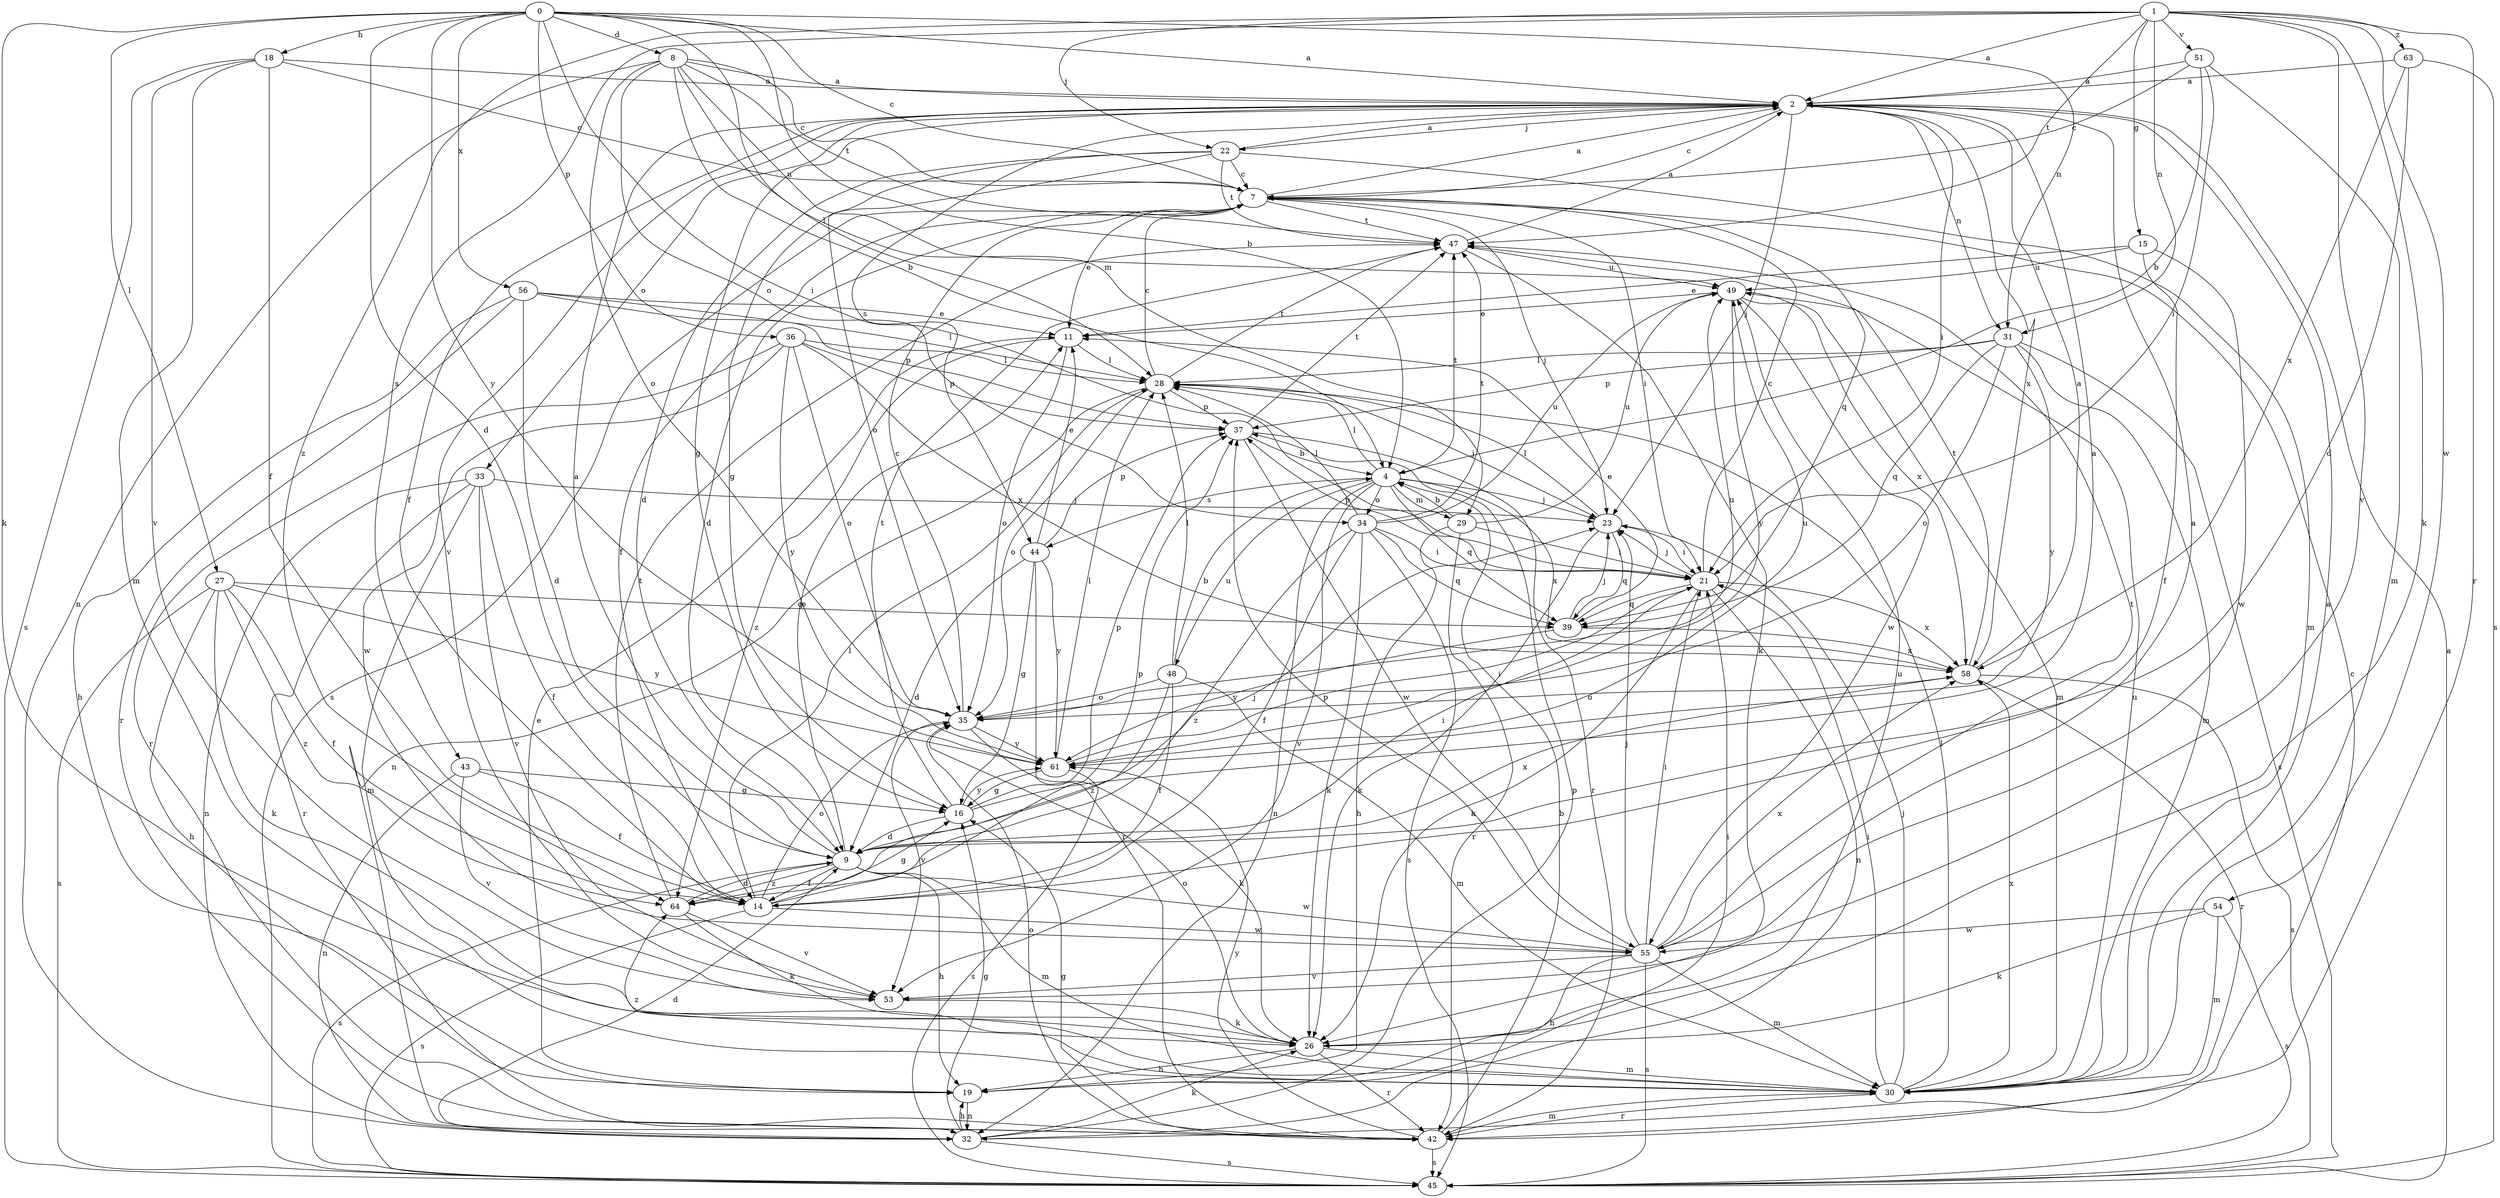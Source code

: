 strict digraph  {
0;
1;
2;
4;
7;
8;
9;
11;
14;
15;
16;
18;
19;
21;
22;
23;
26;
27;
28;
29;
30;
31;
32;
33;
34;
35;
36;
37;
39;
42;
43;
44;
45;
47;
48;
49;
51;
53;
54;
55;
56;
58;
61;
63;
64;
0 -> 2  [label=a];
0 -> 4  [label=b];
0 -> 7  [label=c];
0 -> 8  [label=d];
0 -> 9  [label=d];
0 -> 18  [label=h];
0 -> 21  [label=i];
0 -> 26  [label=k];
0 -> 27  [label=l];
0 -> 29  [label=m];
0 -> 31  [label=n];
0 -> 36  [label=p];
0 -> 56  [label=x];
0 -> 61  [label=y];
1 -> 2  [label=a];
1 -> 15  [label=g];
1 -> 22  [label=j];
1 -> 26  [label=k];
1 -> 31  [label=n];
1 -> 42  [label=r];
1 -> 43  [label=s];
1 -> 47  [label=t];
1 -> 51  [label=v];
1 -> 53  [label=v];
1 -> 54  [label=w];
1 -> 63  [label=z];
1 -> 64  [label=z];
2 -> 7  [label=c];
2 -> 14  [label=f];
2 -> 16  [label=g];
2 -> 21  [label=i];
2 -> 22  [label=j];
2 -> 23  [label=j];
2 -> 31  [label=n];
2 -> 33  [label=o];
2 -> 44  [label=s];
2 -> 53  [label=v];
2 -> 58  [label=x];
4 -> 23  [label=j];
4 -> 28  [label=l];
4 -> 29  [label=m];
4 -> 32  [label=n];
4 -> 34  [label=o];
4 -> 39  [label=q];
4 -> 44  [label=s];
4 -> 47  [label=t];
4 -> 48  [label=u];
4 -> 53  [label=v];
4 -> 58  [label=x];
7 -> 2  [label=a];
7 -> 9  [label=d];
7 -> 11  [label=e];
7 -> 14  [label=f];
7 -> 21  [label=i];
7 -> 23  [label=j];
7 -> 39  [label=q];
7 -> 45  [label=s];
7 -> 47  [label=t];
8 -> 2  [label=a];
8 -> 4  [label=b];
8 -> 7  [label=c];
8 -> 28  [label=l];
8 -> 32  [label=n];
8 -> 34  [label=o];
8 -> 35  [label=o];
8 -> 47  [label=t];
8 -> 49  [label=u];
9 -> 2  [label=a];
9 -> 11  [label=e];
9 -> 14  [label=f];
9 -> 19  [label=h];
9 -> 21  [label=i];
9 -> 23  [label=j];
9 -> 30  [label=m];
9 -> 45  [label=s];
9 -> 55  [label=w];
9 -> 58  [label=x];
9 -> 64  [label=z];
11 -> 28  [label=l];
11 -> 35  [label=o];
11 -> 64  [label=z];
14 -> 16  [label=g];
14 -> 28  [label=l];
14 -> 35  [label=o];
14 -> 37  [label=p];
14 -> 45  [label=s];
14 -> 55  [label=w];
15 -> 11  [label=e];
15 -> 14  [label=f];
15 -> 49  [label=u];
15 -> 55  [label=w];
16 -> 2  [label=a];
16 -> 9  [label=d];
16 -> 37  [label=p];
16 -> 47  [label=t];
16 -> 61  [label=y];
18 -> 2  [label=a];
18 -> 7  [label=c];
18 -> 14  [label=f];
18 -> 30  [label=m];
18 -> 45  [label=s];
18 -> 53  [label=v];
19 -> 11  [label=e];
19 -> 21  [label=i];
19 -> 32  [label=n];
21 -> 7  [label=c];
21 -> 23  [label=j];
21 -> 26  [label=k];
21 -> 32  [label=n];
21 -> 37  [label=p];
21 -> 39  [label=q];
21 -> 58  [label=x];
22 -> 2  [label=a];
22 -> 7  [label=c];
22 -> 9  [label=d];
22 -> 16  [label=g];
22 -> 30  [label=m];
22 -> 35  [label=o];
22 -> 47  [label=t];
23 -> 21  [label=i];
23 -> 26  [label=k];
23 -> 28  [label=l];
23 -> 39  [label=q];
26 -> 19  [label=h];
26 -> 30  [label=m];
26 -> 35  [label=o];
26 -> 42  [label=r];
26 -> 49  [label=u];
27 -> 14  [label=f];
27 -> 19  [label=h];
27 -> 26  [label=k];
27 -> 39  [label=q];
27 -> 45  [label=s];
27 -> 61  [label=y];
27 -> 64  [label=z];
28 -> 7  [label=c];
28 -> 23  [label=j];
28 -> 32  [label=n];
28 -> 35  [label=o];
28 -> 37  [label=p];
28 -> 47  [label=t];
29 -> 4  [label=b];
29 -> 19  [label=h];
29 -> 21  [label=i];
29 -> 42  [label=r];
29 -> 49  [label=u];
30 -> 2  [label=a];
30 -> 21  [label=i];
30 -> 23  [label=j];
30 -> 28  [label=l];
30 -> 42  [label=r];
30 -> 49  [label=u];
30 -> 58  [label=x];
30 -> 64  [label=z];
31 -> 28  [label=l];
31 -> 30  [label=m];
31 -> 35  [label=o];
31 -> 37  [label=p];
31 -> 39  [label=q];
31 -> 45  [label=s];
31 -> 61  [label=y];
32 -> 7  [label=c];
32 -> 9  [label=d];
32 -> 16  [label=g];
32 -> 19  [label=h];
32 -> 26  [label=k];
32 -> 37  [label=p];
32 -> 45  [label=s];
33 -> 14  [label=f];
33 -> 23  [label=j];
33 -> 30  [label=m];
33 -> 32  [label=n];
33 -> 42  [label=r];
33 -> 53  [label=v];
34 -> 14  [label=f];
34 -> 21  [label=i];
34 -> 26  [label=k];
34 -> 28  [label=l];
34 -> 39  [label=q];
34 -> 45  [label=s];
34 -> 47  [label=t];
34 -> 49  [label=u];
34 -> 64  [label=z];
35 -> 7  [label=c];
35 -> 26  [label=k];
35 -> 49  [label=u];
35 -> 53  [label=v];
35 -> 61  [label=y];
36 -> 28  [label=l];
36 -> 35  [label=o];
36 -> 37  [label=p];
36 -> 42  [label=r];
36 -> 55  [label=w];
36 -> 58  [label=x];
36 -> 61  [label=y];
37 -> 4  [label=b];
37 -> 42  [label=r];
37 -> 47  [label=t];
37 -> 55  [label=w];
39 -> 11  [label=e];
39 -> 23  [label=j];
39 -> 58  [label=x];
39 -> 61  [label=y];
42 -> 4  [label=b];
42 -> 16  [label=g];
42 -> 30  [label=m];
42 -> 35  [label=o];
42 -> 45  [label=s];
42 -> 61  [label=y];
43 -> 14  [label=f];
43 -> 16  [label=g];
43 -> 32  [label=n];
43 -> 53  [label=v];
44 -> 9  [label=d];
44 -> 11  [label=e];
44 -> 16  [label=g];
44 -> 37  [label=p];
44 -> 42  [label=r];
44 -> 61  [label=y];
45 -> 2  [label=a];
47 -> 2  [label=a];
47 -> 26  [label=k];
47 -> 49  [label=u];
48 -> 4  [label=b];
48 -> 14  [label=f];
48 -> 28  [label=l];
48 -> 30  [label=m];
48 -> 35  [label=o];
48 -> 64  [label=z];
49 -> 11  [label=e];
49 -> 30  [label=m];
49 -> 55  [label=w];
49 -> 58  [label=x];
49 -> 61  [label=y];
51 -> 2  [label=a];
51 -> 4  [label=b];
51 -> 7  [label=c];
51 -> 21  [label=i];
51 -> 30  [label=m];
53 -> 26  [label=k];
54 -> 26  [label=k];
54 -> 30  [label=m];
54 -> 45  [label=s];
54 -> 55  [label=w];
55 -> 2  [label=a];
55 -> 19  [label=h];
55 -> 21  [label=i];
55 -> 23  [label=j];
55 -> 30  [label=m];
55 -> 37  [label=p];
55 -> 45  [label=s];
55 -> 47  [label=t];
55 -> 53  [label=v];
55 -> 58  [label=x];
56 -> 9  [label=d];
56 -> 11  [label=e];
56 -> 19  [label=h];
56 -> 28  [label=l];
56 -> 37  [label=p];
56 -> 42  [label=r];
58 -> 2  [label=a];
58 -> 35  [label=o];
58 -> 42  [label=r];
58 -> 45  [label=s];
58 -> 47  [label=t];
61 -> 16  [label=g];
61 -> 21  [label=i];
61 -> 28  [label=l];
61 -> 45  [label=s];
61 -> 49  [label=u];
63 -> 2  [label=a];
63 -> 9  [label=d];
63 -> 45  [label=s];
63 -> 58  [label=x];
64 -> 9  [label=d];
64 -> 26  [label=k];
64 -> 47  [label=t];
64 -> 53  [label=v];
}
